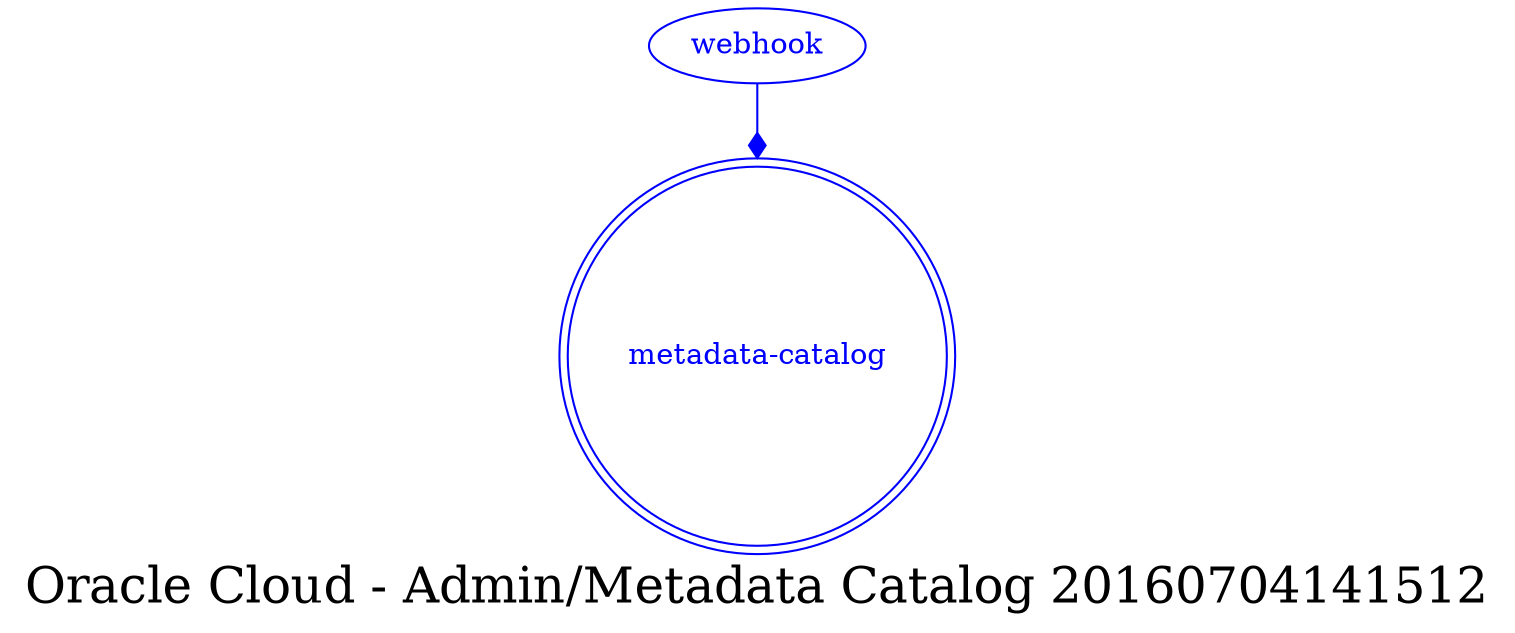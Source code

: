 digraph LexiconGraph {
graph[label="Oracle Cloud - Admin/Metadata Catalog 20160704141512", fontsize=24]
splines=true
"metadata-catalog" [color=blue, fontcolor=blue, shape=doublecircle]
"webhook" -> "metadata-catalog" [color=blue, fontcolor=blue, arrowhead=diamond, arrowtail=none]
"webhook" [color=blue, fontcolor=blue, shape=ellipse]
}
